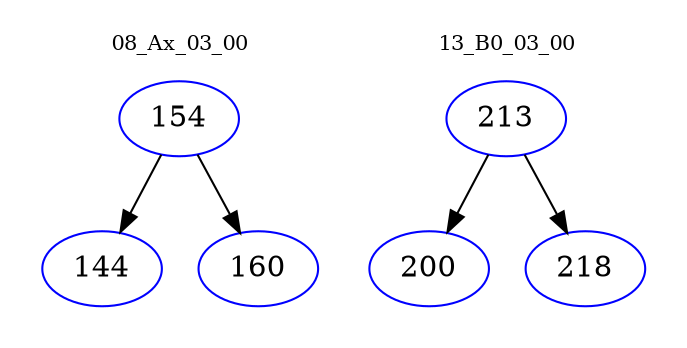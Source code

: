 digraph{
subgraph cluster_0 {
color = white
label = "08_Ax_03_00";
fontsize=10;
T0_154 [label="154", color="blue"]
T0_154 -> T0_144 [color="black"]
T0_144 [label="144", color="blue"]
T0_154 -> T0_160 [color="black"]
T0_160 [label="160", color="blue"]
}
subgraph cluster_1 {
color = white
label = "13_B0_03_00";
fontsize=10;
T1_213 [label="213", color="blue"]
T1_213 -> T1_200 [color="black"]
T1_200 [label="200", color="blue"]
T1_213 -> T1_218 [color="black"]
T1_218 [label="218", color="blue"]
}
}
